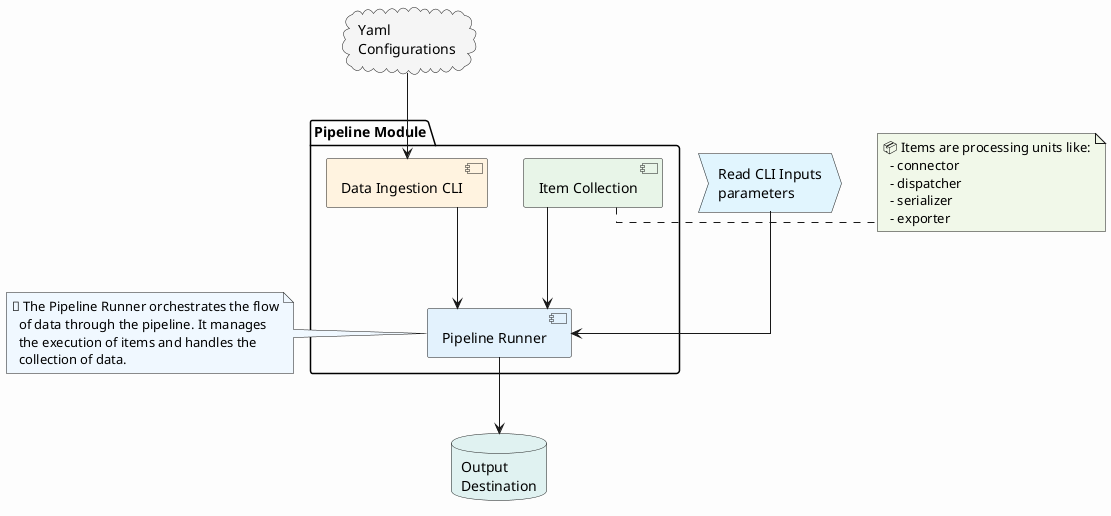 @startuml
skinparam linetype ortho
skinparam backgroundColor #FDFDFD

package "Pipeline Module" {
    [Pipeline Runner] as runner #E3F2FD
    [Item Collection] as items #E8F5E8
    [Data Ingestion CLI] as cli #FFF3E0
}

cloud "Yaml\nConfigurations" as config #F5F5F5
process "Read CLI Inputs\nparameters" as source #E1F5FE
database "Output\nDestination" as output #E0F2F1

config --> cli
cli --> runner
items --> runner
source --> runner
runner --> output

note left of runner #F0F8FF
🚀 The Pipeline Runner orchestrates the flow
  of data through the pipeline. It manages
  the execution of items and handles the
  collection of data.
end note

note right of items #F1F8E9
📦 Items are processing units like:
  - connector
  - dispatcher
  - serializer
  - exporter
end note

@enduml 